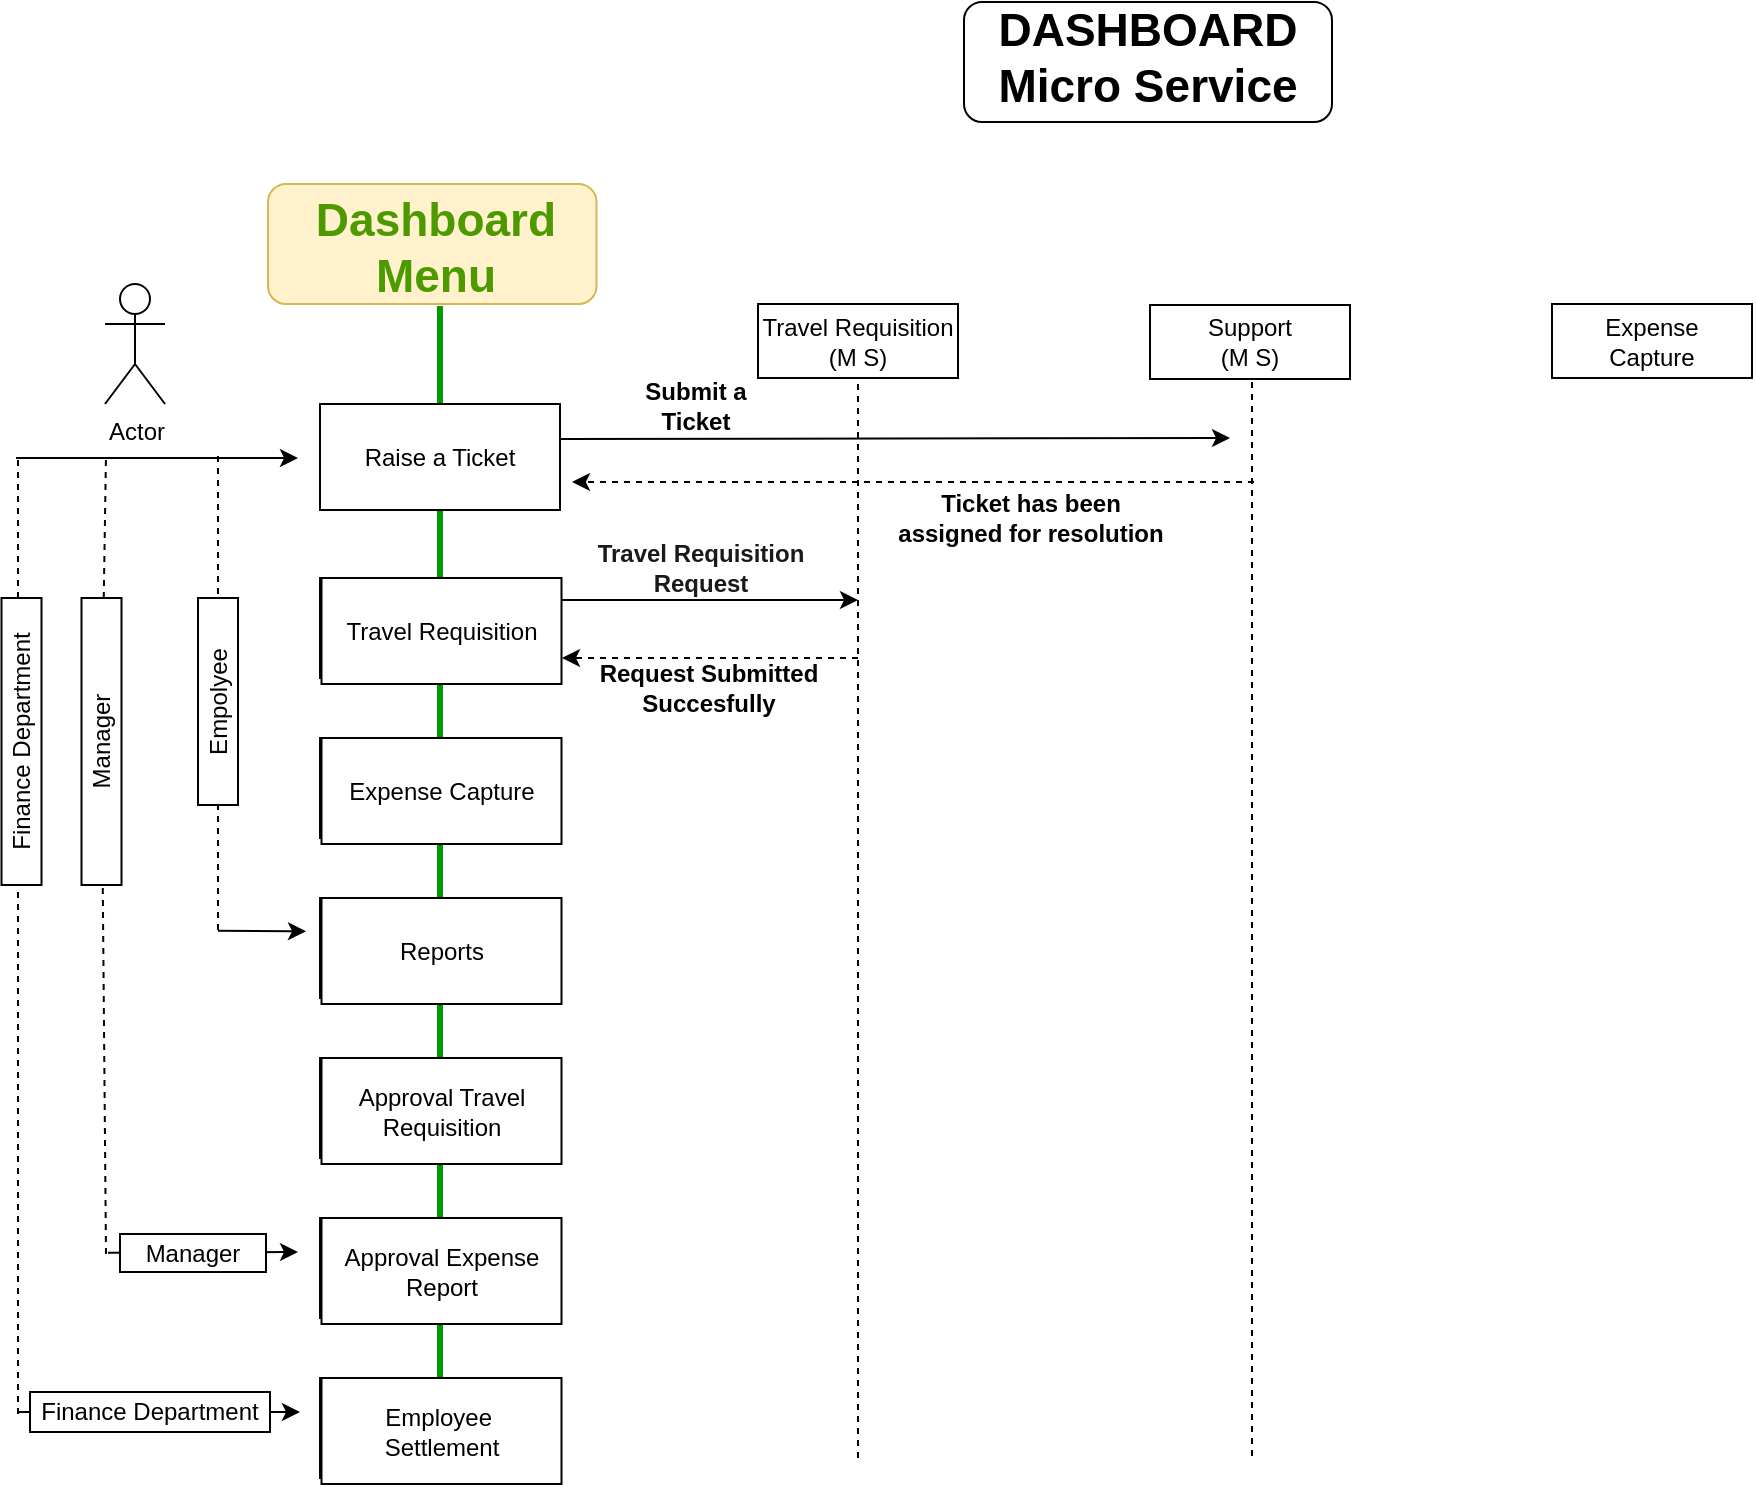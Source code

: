 <mxfile version="21.1.5" type="github">
  <diagram name="Page-1" id="OXNfdeW2UjNv4_Qj5ahb">
    <mxGraphModel dx="1363" dy="1739" grid="1" gridSize="10" guides="1" tooltips="1" connect="1" arrows="1" fold="1" page="1" pageScale="1" pageWidth="1600" pageHeight="900" math="0" shadow="0">
      <root>
        <mxCell id="0" />
        <mxCell id="1" parent="0" />
        <mxCell id="oNK4x6GtnWRanjDO5cXN-74" value="" style="endArrow=none;html=1;rounded=0;strokeColor=#009900;strokeWidth=3;" edge="1" parent="1">
          <mxGeometry width="50" height="50" relative="1" as="geometry">
            <mxPoint x="264" y="-140" as="sourcePoint" />
            <mxPoint x="263.98" y="-681" as="targetPoint" />
          </mxGeometry>
        </mxCell>
        <mxCell id="oNK4x6GtnWRanjDO5cXN-73" value="" style="rounded=1;whiteSpace=wrap;html=1;fillColor=#fff2cc;strokeColor=#d6b656;" vertex="1" parent="1">
          <mxGeometry x="178" y="-742" width="164.25" height="60" as="geometry" />
        </mxCell>
        <mxCell id="oNK4x6GtnWRanjDO5cXN-2" value="" style="rounded=1;whiteSpace=wrap;html=1;" vertex="1" parent="1">
          <mxGeometry x="526" y="-833" width="184" height="60" as="geometry" />
        </mxCell>
        <mxCell id="oNK4x6GtnWRanjDO5cXN-1" value="&lt;b&gt;&lt;font style=&quot;font-size: 23px;&quot;&gt;DASHBOARD Micro Service&lt;/font&gt;&lt;/b&gt;" style="text;html=1;strokeColor=none;fillColor=none;align=center;verticalAlign=middle;whiteSpace=wrap;rounded=0;" vertex="1" parent="1">
          <mxGeometry x="539" y="-820" width="158" height="30" as="geometry" />
        </mxCell>
        <mxCell id="oNK4x6GtnWRanjDO5cXN-4" value="Travel Requisition" style="rounded=0;whiteSpace=wrap;html=1;" vertex="1" parent="1">
          <mxGeometry x="204" y="-545" width="120" height="50" as="geometry" />
        </mxCell>
        <mxCell id="oNK4x6GtnWRanjDO5cXN-5" value="Reports" style="rounded=0;whiteSpace=wrap;html=1;" vertex="1" parent="1">
          <mxGeometry x="204" y="-385" width="120" height="50" as="geometry" />
        </mxCell>
        <mxCell id="oNK4x6GtnWRanjDO5cXN-6" value="Expense Capture" style="rounded=0;whiteSpace=wrap;html=1;" vertex="1" parent="1">
          <mxGeometry x="204" y="-465" width="120" height="50" as="geometry" />
        </mxCell>
        <mxCell id="oNK4x6GtnWRanjDO5cXN-7" value="Approval Travel Requisition" style="rounded=0;whiteSpace=wrap;html=1;" vertex="1" parent="1">
          <mxGeometry x="204" y="-305" width="120" height="50" as="geometry" />
        </mxCell>
        <mxCell id="oNK4x6GtnWRanjDO5cXN-8" value="Approval Expense Report" style="rounded=0;whiteSpace=wrap;html=1;" vertex="1" parent="1">
          <mxGeometry x="204" y="-225" width="120" height="50" as="geometry" />
        </mxCell>
        <mxCell id="oNK4x6GtnWRanjDO5cXN-10" value="Employee&amp;nbsp;&lt;br&gt;Settlement" style="rounded=0;whiteSpace=wrap;html=1;" vertex="1" parent="1">
          <mxGeometry x="204" y="-145" width="120" height="50" as="geometry" />
        </mxCell>
        <mxCell id="oNK4x6GtnWRanjDO5cXN-16" value="" style="endArrow=none;dashed=1;html=1;rounded=0;" edge="1" parent="1">
          <mxGeometry width="50" height="50" relative="1" as="geometry">
            <mxPoint x="153" y="-369" as="sourcePoint" />
            <mxPoint x="153" y="-609" as="targetPoint" />
          </mxGeometry>
        </mxCell>
        <mxCell id="oNK4x6GtnWRanjDO5cXN-19" value="" style="endArrow=classic;html=1;rounded=0;" edge="1" parent="1">
          <mxGeometry width="50" height="50" relative="1" as="geometry">
            <mxPoint x="153" y="-368.67" as="sourcePoint" />
            <mxPoint x="197" y="-368.34" as="targetPoint" />
          </mxGeometry>
        </mxCell>
        <mxCell id="oNK4x6GtnWRanjDO5cXN-25" value="" style="endArrow=none;dashed=1;html=1;rounded=0;" edge="1" parent="1" source="oNK4x6GtnWRanjDO5cXN-36">
          <mxGeometry width="50" height="50" relative="1" as="geometry">
            <mxPoint x="97" y="-207" as="sourcePoint" />
            <mxPoint x="97" y="-607" as="targetPoint" />
          </mxGeometry>
        </mxCell>
        <mxCell id="oNK4x6GtnWRanjDO5cXN-27" value="" style="endArrow=none;dashed=1;html=1;rounded=0;" edge="1" parent="1">
          <mxGeometry width="50" height="50" relative="1" as="geometry">
            <mxPoint x="53" y="-127" as="sourcePoint" />
            <mxPoint x="53" y="-605" as="targetPoint" />
          </mxGeometry>
        </mxCell>
        <mxCell id="oNK4x6GtnWRanjDO5cXN-28" value="" style="endArrow=classic;html=1;rounded=0;" edge="1" parent="1">
          <mxGeometry width="50" height="50" relative="1" as="geometry">
            <mxPoint x="98" y="-207.67" as="sourcePoint" />
            <mxPoint x="193" y="-208" as="targetPoint" />
          </mxGeometry>
        </mxCell>
        <mxCell id="oNK4x6GtnWRanjDO5cXN-29" value="" style="endArrow=classic;html=1;rounded=0;" edge="1" parent="1">
          <mxGeometry width="50" height="50" relative="1" as="geometry">
            <mxPoint x="53" y="-128" as="sourcePoint" />
            <mxPoint x="194" y="-128" as="targetPoint" />
          </mxGeometry>
        </mxCell>
        <mxCell id="oNK4x6GtnWRanjDO5cXN-30" value="" style="endArrow=classic;html=1;rounded=0;" edge="1" parent="1">
          <mxGeometry width="50" height="50" relative="1" as="geometry">
            <mxPoint x="52" y="-605" as="sourcePoint" />
            <mxPoint x="193" y="-605" as="targetPoint" />
          </mxGeometry>
        </mxCell>
        <mxCell id="oNK4x6GtnWRanjDO5cXN-35" value="Empolyee" style="rounded=0;whiteSpace=wrap;html=1;rotation=-90;" vertex="1" parent="1">
          <mxGeometry x="101.25" y="-493.25" width="103.5" height="20" as="geometry" />
        </mxCell>
        <mxCell id="oNK4x6GtnWRanjDO5cXN-37" value="" style="endArrow=none;dashed=1;html=1;rounded=0;" edge="1" parent="1" target="oNK4x6GtnWRanjDO5cXN-36">
          <mxGeometry width="50" height="50" relative="1" as="geometry">
            <mxPoint x="97" y="-207" as="sourcePoint" />
            <mxPoint x="97" y="-607" as="targetPoint" />
          </mxGeometry>
        </mxCell>
        <mxCell id="oNK4x6GtnWRanjDO5cXN-36" value="Manager" style="rounded=0;whiteSpace=wrap;html=1;rotation=-90;" vertex="1" parent="1">
          <mxGeometry x="23" y="-473.25" width="143.5" height="20" as="geometry" />
        </mxCell>
        <mxCell id="oNK4x6GtnWRanjDO5cXN-38" value="Finance Department" style="rounded=0;whiteSpace=wrap;html=1;rotation=-90;" vertex="1" parent="1">
          <mxGeometry x="-17" y="-473.25" width="143.5" height="20" as="geometry" />
        </mxCell>
        <mxCell id="oNK4x6GtnWRanjDO5cXN-39" value="Finance Department" style="rounded=0;whiteSpace=wrap;html=1;rotation=0;" vertex="1" parent="1">
          <mxGeometry x="59" y="-138" width="120" height="20" as="geometry" />
        </mxCell>
        <mxCell id="oNK4x6GtnWRanjDO5cXN-41" value="Manager" style="rounded=0;whiteSpace=wrap;html=1;rotation=0;" vertex="1" parent="1">
          <mxGeometry x="104" y="-217" width="73" height="19" as="geometry" />
        </mxCell>
        <mxCell id="oNK4x6GtnWRanjDO5cXN-42" value="Actor" style="shape=umlActor;verticalLabelPosition=bottom;verticalAlign=top;html=1;outlineConnect=0;" vertex="1" parent="1">
          <mxGeometry x="96.5" y="-692" width="30" height="60" as="geometry" />
        </mxCell>
        <mxCell id="oNK4x6GtnWRanjDO5cXN-44" value="Travel Requisition&lt;br&gt;(M S)" style="rounded=0;whiteSpace=wrap;html=1;" vertex="1" parent="1">
          <mxGeometry x="423" y="-682" width="100" height="37" as="geometry" />
        </mxCell>
        <mxCell id="oNK4x6GtnWRanjDO5cXN-45" value="" style="endArrow=none;dashed=1;html=1;rounded=0;entryX=0.5;entryY=1;entryDx=0;entryDy=0;" edge="1" parent="1" target="oNK4x6GtnWRanjDO5cXN-44">
          <mxGeometry width="50" height="50" relative="1" as="geometry">
            <mxPoint x="473" y="-105" as="sourcePoint" />
            <mxPoint x="493" y="-575" as="targetPoint" />
          </mxGeometry>
        </mxCell>
        <mxCell id="oNK4x6GtnWRanjDO5cXN-46" value="" style="endArrow=classic;html=1;rounded=0;" edge="1" parent="1">
          <mxGeometry width="50" height="50" relative="1" as="geometry">
            <mxPoint x="324" y="-534" as="sourcePoint" />
            <mxPoint x="473" y="-534" as="targetPoint" />
          </mxGeometry>
        </mxCell>
        <mxCell id="oNK4x6GtnWRanjDO5cXN-47" value="&lt;b&gt;&lt;font color=&quot;#1a1a1a&quot;&gt;Travel Requisition Request&lt;/font&gt;&lt;/b&gt;" style="text;html=1;strokeColor=none;fillColor=none;align=center;verticalAlign=middle;whiteSpace=wrap;rounded=0;" vertex="1" parent="1">
          <mxGeometry x="333" y="-565" width="123" height="30" as="geometry" />
        </mxCell>
        <mxCell id="oNK4x6GtnWRanjDO5cXN-50" value="" style="endArrow=classic;html=1;rounded=0;dashed=1;" edge="1" parent="1">
          <mxGeometry width="50" height="50" relative="1" as="geometry">
            <mxPoint x="473" y="-505" as="sourcePoint" />
            <mxPoint x="325" y="-505" as="targetPoint" />
          </mxGeometry>
        </mxCell>
        <mxCell id="oNK4x6GtnWRanjDO5cXN-51" value="&lt;b&gt;Request Submitted Succesfully&lt;/b&gt;" style="text;html=1;strokeColor=none;fillColor=none;align=center;verticalAlign=middle;whiteSpace=wrap;rounded=0;" vertex="1" parent="1">
          <mxGeometry x="329" y="-505" width="139" height="30" as="geometry" />
        </mxCell>
        <mxCell id="oNK4x6GtnWRanjDO5cXN-52" value="Support&lt;br&gt;(M S)" style="rounded=0;whiteSpace=wrap;html=1;" vertex="1" parent="1">
          <mxGeometry x="619" y="-681.5" width="100" height="37" as="geometry" />
        </mxCell>
        <mxCell id="oNK4x6GtnWRanjDO5cXN-53" value="" style="endArrow=none;dashed=1;html=1;rounded=0;entryX=0.5;entryY=1;entryDx=0;entryDy=0;" edge="1" parent="1">
          <mxGeometry width="50" height="50" relative="1" as="geometry">
            <mxPoint x="670" y="-106" as="sourcePoint" />
            <mxPoint x="670" y="-646" as="targetPoint" />
          </mxGeometry>
        </mxCell>
        <mxCell id="oNK4x6GtnWRanjDO5cXN-54" value="" style="endArrow=classic;html=1;rounded=0;exitX=1;exitY=0.25;exitDx=0;exitDy=0;" edge="1" parent="1">
          <mxGeometry width="50" height="50" relative="1" as="geometry">
            <mxPoint x="324" y="-614.5" as="sourcePoint" />
            <mxPoint x="659" y="-615" as="targetPoint" />
          </mxGeometry>
        </mxCell>
        <mxCell id="oNK4x6GtnWRanjDO5cXN-55" value="Employee&amp;nbsp;&lt;br&gt;Settlement" style="rounded=0;whiteSpace=wrap;html=1;" vertex="1" parent="1">
          <mxGeometry x="204.75" y="-145" width="120" height="53" as="geometry" />
        </mxCell>
        <mxCell id="oNK4x6GtnWRanjDO5cXN-57" value="Travel Requisition" style="rounded=0;whiteSpace=wrap;html=1;" vertex="1" parent="1">
          <mxGeometry x="204.75" y="-545" width="120" height="53" as="geometry" />
        </mxCell>
        <mxCell id="oNK4x6GtnWRanjDO5cXN-58" value="Expense Capture" style="rounded=0;whiteSpace=wrap;html=1;" vertex="1" parent="1">
          <mxGeometry x="204.75" y="-465" width="120" height="53" as="geometry" />
        </mxCell>
        <mxCell id="oNK4x6GtnWRanjDO5cXN-59" value="Reports" style="rounded=0;whiteSpace=wrap;html=1;" vertex="1" parent="1">
          <mxGeometry x="204.75" y="-385" width="120" height="53" as="geometry" />
        </mxCell>
        <mxCell id="oNK4x6GtnWRanjDO5cXN-60" value="Approval Travel Requisition" style="rounded=0;whiteSpace=wrap;html=1;" vertex="1" parent="1">
          <mxGeometry x="204.75" y="-305" width="120" height="53" as="geometry" />
        </mxCell>
        <mxCell id="oNK4x6GtnWRanjDO5cXN-61" value="Approval Expense Report" style="rounded=0;whiteSpace=wrap;html=1;" vertex="1" parent="1">
          <mxGeometry x="204.75" y="-225" width="120" height="53" as="geometry" />
        </mxCell>
        <mxCell id="oNK4x6GtnWRanjDO5cXN-62" value="Raise a Ticket" style="rounded=0;whiteSpace=wrap;html=1;" vertex="1" parent="1">
          <mxGeometry x="204" y="-632" width="120" height="53" as="geometry" />
        </mxCell>
        <mxCell id="oNK4x6GtnWRanjDO5cXN-64" value="&lt;b&gt;Submit a Ticket&lt;/b&gt;" style="text;html=1;strokeColor=none;fillColor=none;align=center;verticalAlign=middle;whiteSpace=wrap;rounded=0;" vertex="1" parent="1">
          <mxGeometry x="362" y="-646" width="60" height="30" as="geometry" />
        </mxCell>
        <mxCell id="oNK4x6GtnWRanjDO5cXN-67" value="" style="endArrow=classic;html=1;rounded=0;dashed=1;elbow=vertical;" edge="1" parent="1">
          <mxGeometry width="50" height="50" relative="1" as="geometry">
            <mxPoint x="671" y="-593" as="sourcePoint" />
            <mxPoint x="330" y="-593" as="targetPoint" />
          </mxGeometry>
        </mxCell>
        <mxCell id="oNK4x6GtnWRanjDO5cXN-69" value="&lt;b&gt;Ticket has been assigned for resolution&lt;/b&gt;" style="text;html=1;strokeColor=none;fillColor=none;align=center;verticalAlign=middle;whiteSpace=wrap;rounded=0;" vertex="1" parent="1">
          <mxGeometry x="489" y="-590" width="141" height="30" as="geometry" />
        </mxCell>
        <mxCell id="oNK4x6GtnWRanjDO5cXN-72" value="&lt;span style=&quot;font-size: 23px;&quot;&gt;&lt;b&gt;&lt;font color=&quot;#4d9900&quot;&gt;Dashboard Menu&lt;/font&gt;&lt;/b&gt;&lt;/span&gt;" style="text;html=1;strokeColor=none;fillColor=none;align=center;verticalAlign=middle;whiteSpace=wrap;rounded=0;" vertex="1" parent="1">
          <mxGeometry x="183" y="-725" width="158" height="30" as="geometry" />
        </mxCell>
        <mxCell id="oNK4x6GtnWRanjDO5cXN-75" value="Expense&lt;br&gt;Capture" style="rounded=0;whiteSpace=wrap;html=1;" vertex="1" parent="1">
          <mxGeometry x="820" y="-682" width="100" height="37" as="geometry" />
        </mxCell>
      </root>
    </mxGraphModel>
  </diagram>
</mxfile>
